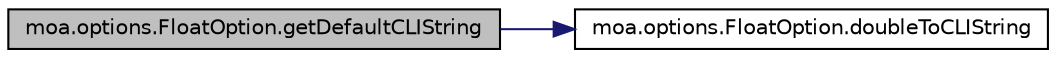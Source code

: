 digraph G
{
  edge [fontname="Helvetica",fontsize="10",labelfontname="Helvetica",labelfontsize="10"];
  node [fontname="Helvetica",fontsize="10",shape=record];
  rankdir=LR;
  Node1 [label="moa.options.FloatOption.getDefaultCLIString",height=0.2,width=0.4,color="black", fillcolor="grey75", style="filled" fontcolor="black"];
  Node1 -> Node2 [color="midnightblue",fontsize="10",style="solid",fontname="Helvetica"];
  Node2 [label="moa.options.FloatOption.doubleToCLIString",height=0.2,width=0.4,color="black", fillcolor="white", style="filled",URL="$classmoa_1_1options_1_1FloatOption.html#a24a4bc89629270b55f028ce70efbf3af"];
}
